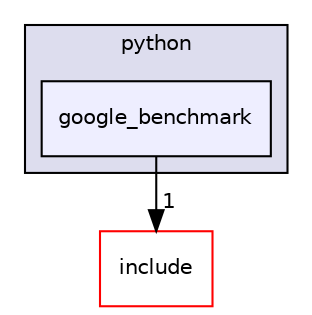 digraph "build/_deps/googlebenchmark-src/bindings/python/google_benchmark" {
  compound=true
  node [ fontsize="10", fontname="Helvetica"];
  edge [ labelfontsize="10", labelfontname="Helvetica"];
  subgraph clusterdir_71bc56854ee652081ea53ec143ad746a {
    graph [ bgcolor="#ddddee", pencolor="black", label="python" fontname="Helvetica", fontsize="10", URL="dir_71bc56854ee652081ea53ec143ad746a.html"]
  dir_ce56037abfcca497f8bee9d2473e874f [shape=box, label="google_benchmark", style="filled", fillcolor="#eeeeff", pencolor="black", URL="dir_ce56037abfcca497f8bee9d2473e874f.html"];
  }
  dir_b32eebc56514618d9f7dbe7c447ebbc5 [shape=box label="include" fillcolor="white" style="filled" color="red" URL="dir_b32eebc56514618d9f7dbe7c447ebbc5.html"];
  dir_ce56037abfcca497f8bee9d2473e874f->dir_b32eebc56514618d9f7dbe7c447ebbc5 [headlabel="1", labeldistance=1.5 headhref="dir_000053_000061.html"];
}
